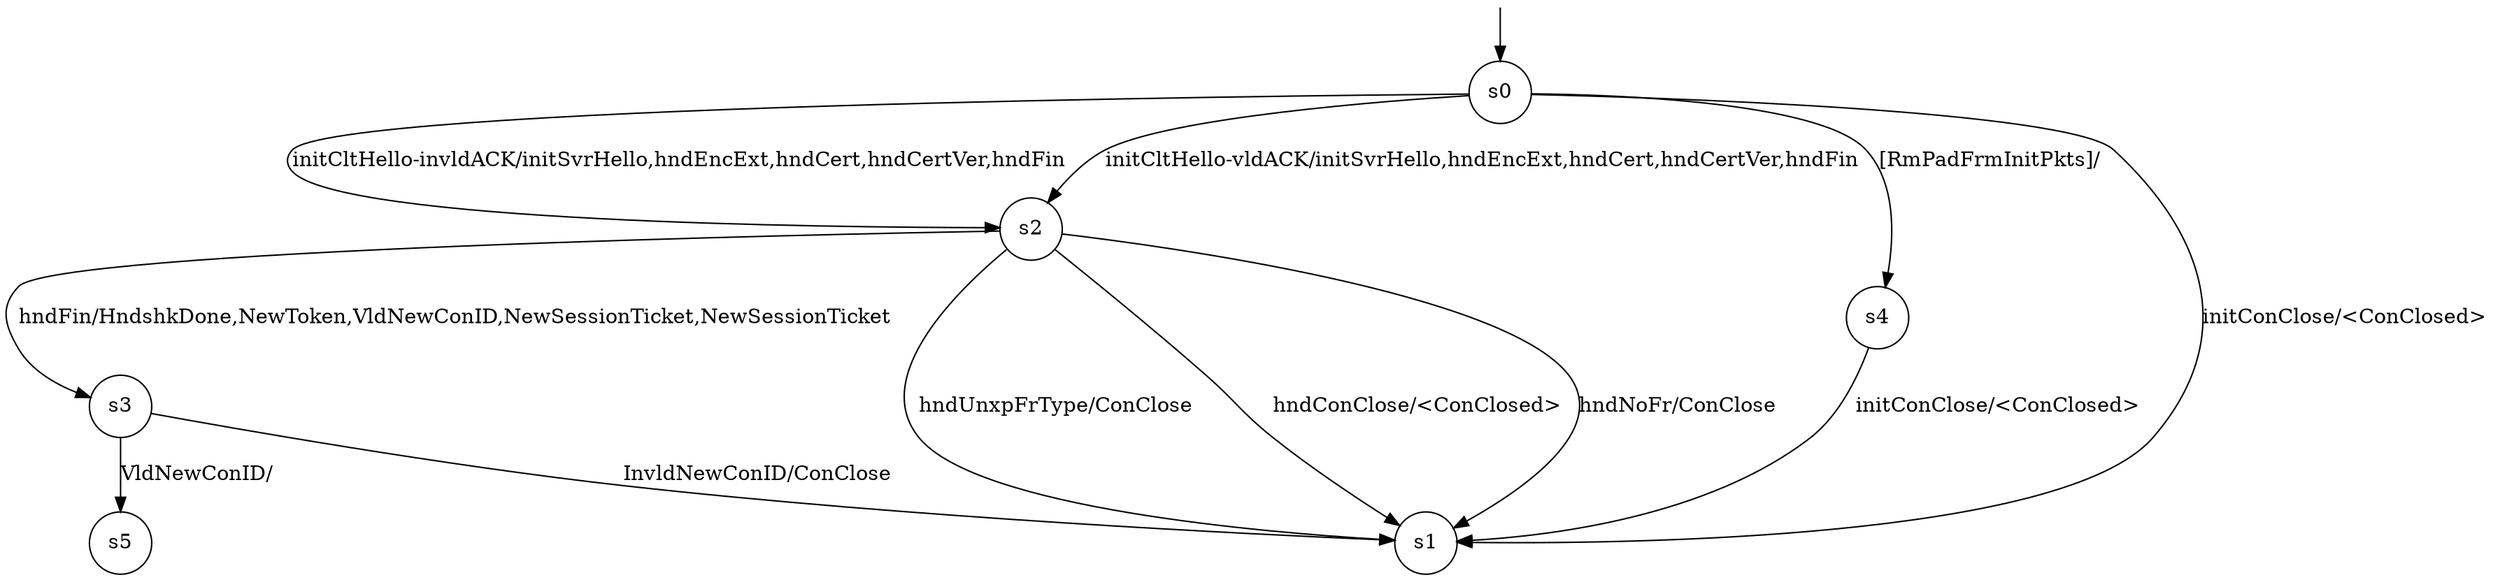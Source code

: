 digraph g {

s0 [shape="circle" label="s0"];
s1 [shape="circle" label="s1"];
s2 [shape="circle" label="s2"];
s3 [shape="circle" label="s3"];
s4 [shape="circle" label="s4"];
s5 [shape="circle" label="s5"];
s0 -> s1 [label="initConClose/<ConClosed> "];
s0 -> s2 [label="initCltHello-vldACK/initSvrHello,hndEncExt,hndCert,hndCertVer,hndFin "];
s0 -> s2 [label="initCltHello-invldACK/initSvrHello,hndEncExt,hndCert,hndCertVer,hndFin "];
s0 -> s4 [label="[RmPadFrmInitPkts]/ "];
s2 -> s3 [label="hndFin/HndshkDone,NewToken,VldNewConID,NewSessionTicket,NewSessionTicket "];
s2 -> s1 [label="hndConClose/<ConClosed> "];
s2 -> s1 [label="hndNoFr/ConClose "];
s2 -> s1 [label="hndUnxpFrType/ConClose "];
s3 -> s5 [label="VldNewConID/ "];
s3 -> s1 [label="InvldNewConID/ConClose "];
s4 -> s1 [label="initConClose/<ConClosed> "];

__start0 [label="" shape="none" width="0" height="0"];
__start0 -> s0;

}
